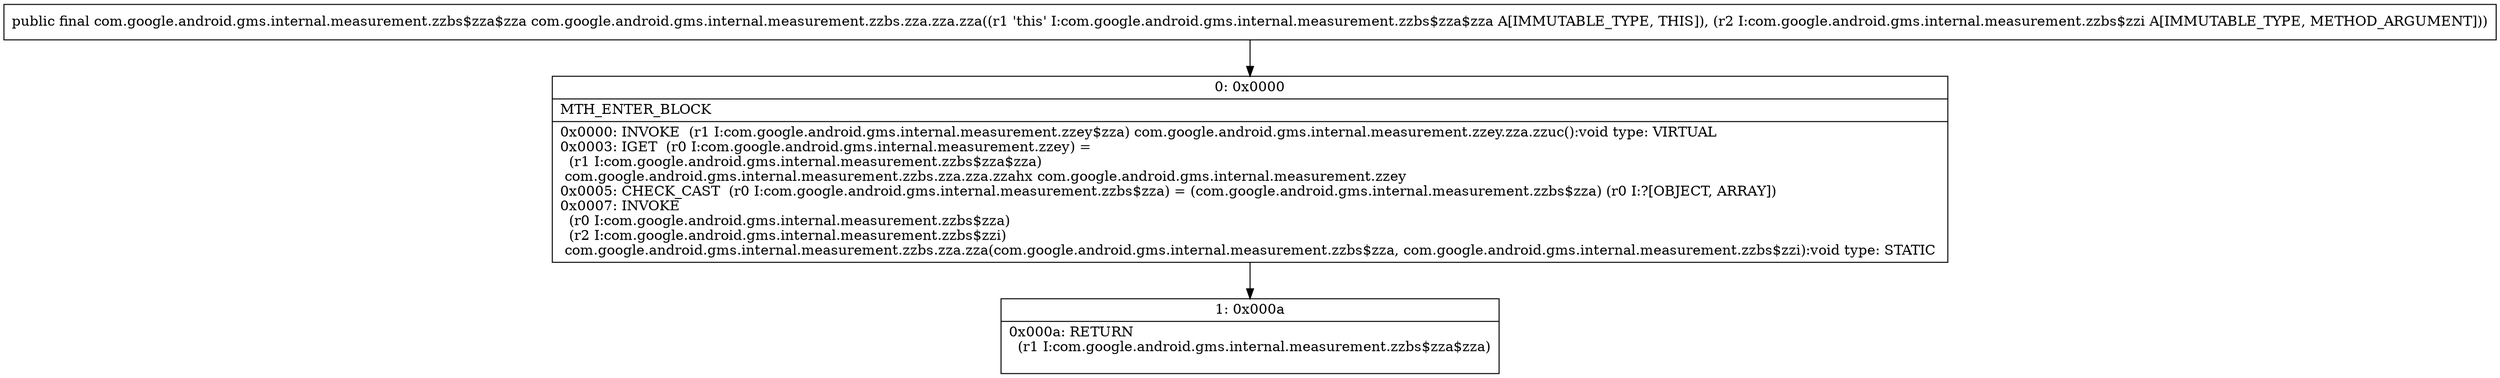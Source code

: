 digraph "CFG forcom.google.android.gms.internal.measurement.zzbs.zza.zza.zza(Lcom\/google\/android\/gms\/internal\/measurement\/zzbs$zzi;)Lcom\/google\/android\/gms\/internal\/measurement\/zzbs$zza$zza;" {
Node_0 [shape=record,label="{0\:\ 0x0000|MTH_ENTER_BLOCK\l|0x0000: INVOKE  (r1 I:com.google.android.gms.internal.measurement.zzey$zza) com.google.android.gms.internal.measurement.zzey.zza.zzuc():void type: VIRTUAL \l0x0003: IGET  (r0 I:com.google.android.gms.internal.measurement.zzey) = \l  (r1 I:com.google.android.gms.internal.measurement.zzbs$zza$zza)\l com.google.android.gms.internal.measurement.zzbs.zza.zza.zzahx com.google.android.gms.internal.measurement.zzey \l0x0005: CHECK_CAST  (r0 I:com.google.android.gms.internal.measurement.zzbs$zza) = (com.google.android.gms.internal.measurement.zzbs$zza) (r0 I:?[OBJECT, ARRAY]) \l0x0007: INVOKE  \l  (r0 I:com.google.android.gms.internal.measurement.zzbs$zza)\l  (r2 I:com.google.android.gms.internal.measurement.zzbs$zzi)\l com.google.android.gms.internal.measurement.zzbs.zza.zza(com.google.android.gms.internal.measurement.zzbs$zza, com.google.android.gms.internal.measurement.zzbs$zzi):void type: STATIC \l}"];
Node_1 [shape=record,label="{1\:\ 0x000a|0x000a: RETURN  \l  (r1 I:com.google.android.gms.internal.measurement.zzbs$zza$zza)\l \l}"];
MethodNode[shape=record,label="{public final com.google.android.gms.internal.measurement.zzbs$zza$zza com.google.android.gms.internal.measurement.zzbs.zza.zza.zza((r1 'this' I:com.google.android.gms.internal.measurement.zzbs$zza$zza A[IMMUTABLE_TYPE, THIS]), (r2 I:com.google.android.gms.internal.measurement.zzbs$zzi A[IMMUTABLE_TYPE, METHOD_ARGUMENT])) }"];
MethodNode -> Node_0;
Node_0 -> Node_1;
}

